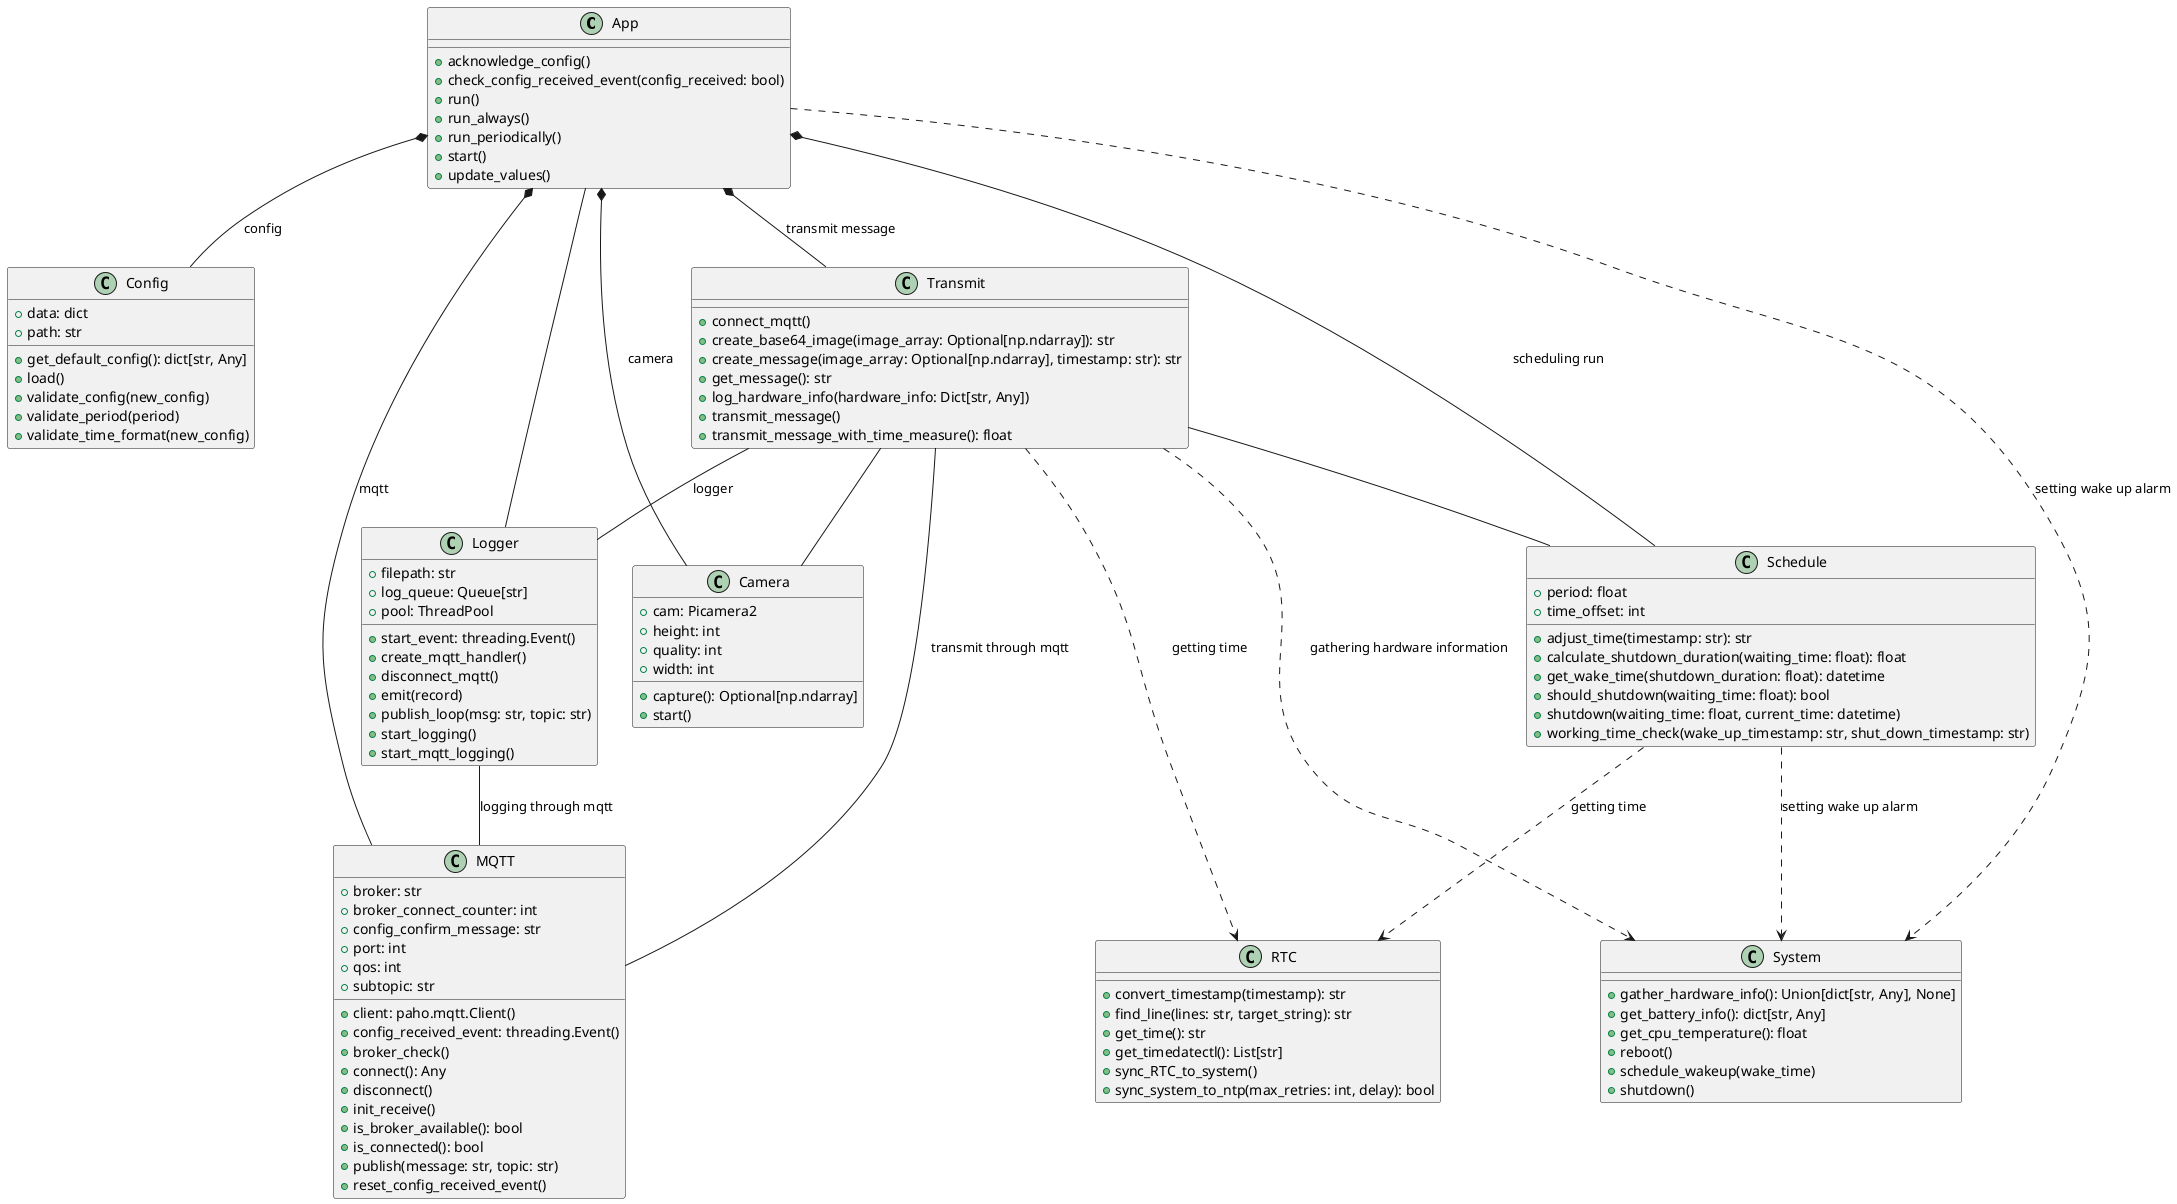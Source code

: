 @startuml classes

' Main Application Class
class App {
    +acknowledge_config()
    +check_config_received_event(config_received: bool)
    +run()
    +run_always()
    +run_periodically()
    +start()
    +update_values()
}

' Core Components
class Config {
    +data: dict
    +path: str
    +get_default_config(): dict[str, Any]
    +load()
    +validate_config(new_config)
    +validate_period(period)
    +validate_time_format(new_config)
}

class Camera {
    +cam: Picamera2
    +height: int
    +quality: int
    +width: int
    +capture(): Optional[np.ndarray]
    +start()
}

class MQTT {
    +broker: str
    +broker_connect_counter: int
    +client: paho.mqtt.Client()
    +config_confirm_message: str
    +config_received_event: threading.Event()
    +port: int
    +qos: int
    +subtopic: str
    +broker_check()
    +connect(): Any
    +disconnect()
    +init_receive()
    +is_broker_available(): bool
    +is_connected(): bool
    +publish(message: str, topic: str)
    +reset_config_received_event()
}

' Utility Classes
class Logger {
    +filepath: str
    +log_queue: Queue[str]
    +pool: ThreadPool
    +start_event: threading.Event()
    +create_mqtt_handler()
    +disconnect_mqtt()
    +emit(record)
    +publish_loop(msg: str, topic: str)
    +start_logging()
    +start_mqtt_logging()
}

class Schedule {
    +period: float
    +time_offset: int
    +adjust_time(timestamp: str): str
    +calculate_shutdown_duration(waiting_time: float): float
    +get_wake_time(shutdown_duration: float): datetime
    +should_shutdown(waiting_time: float): bool
    +shutdown(waiting_time: float, current_time: datetime)
    +working_time_check(wake_up_timestamp: str, shut_down_timestamp: str)
}

class Transmit {
    +connect_mqtt()
    +create_base64_image(image_array: Optional[np.ndarray]): str
    +create_message(image_array: Optional[np.ndarray], timestamp: str): str
    +get_message(): str
    +log_hardware_info(hardware_info: Dict[str, Any])
    +transmit_message()
    +transmit_message_with_time_measure(): float
}

' System-related Classes
class RTC {
    +convert_timestamp(timestamp): str
    +find_line(lines: str, target_string): str
    +get_time(): str
    +get_timedatectl(): List[str]
    +sync_RTC_to_system()
    +sync_system_to_ntp(max_retries: int, delay): bool
}

class System {
    +gather_hardware_info(): Union[dict[str, Any], None]
    +get_battery_info(): dict[str, Any]
    +get_cpu_temperature(): float
    +reboot()
    +schedule_wakeup(wake_time)
    +shutdown()
}

' Relationships
App *-- Config : config
App *-- Camera : camera
App *-- MQTT : mqtt
App *-- Schedule : "scheduling run"
App *-- Transmit : "transmit message"
App -- Logger

Transmit -- Camera
Transmit -- Logger : logger
Transmit -- MQTT : transmit through mqtt
Transmit -- Schedule

Logger -- MQTT : "logging through mqtt"

Schedule ..> RTC : "getting time"
Transmit ..> RTC : "getting time"
App ..> System : "setting wake up alarm"
Schedule ..> System : "setting wake up alarm"
Transmit ..> System : "gathering hardware information"

@enduml